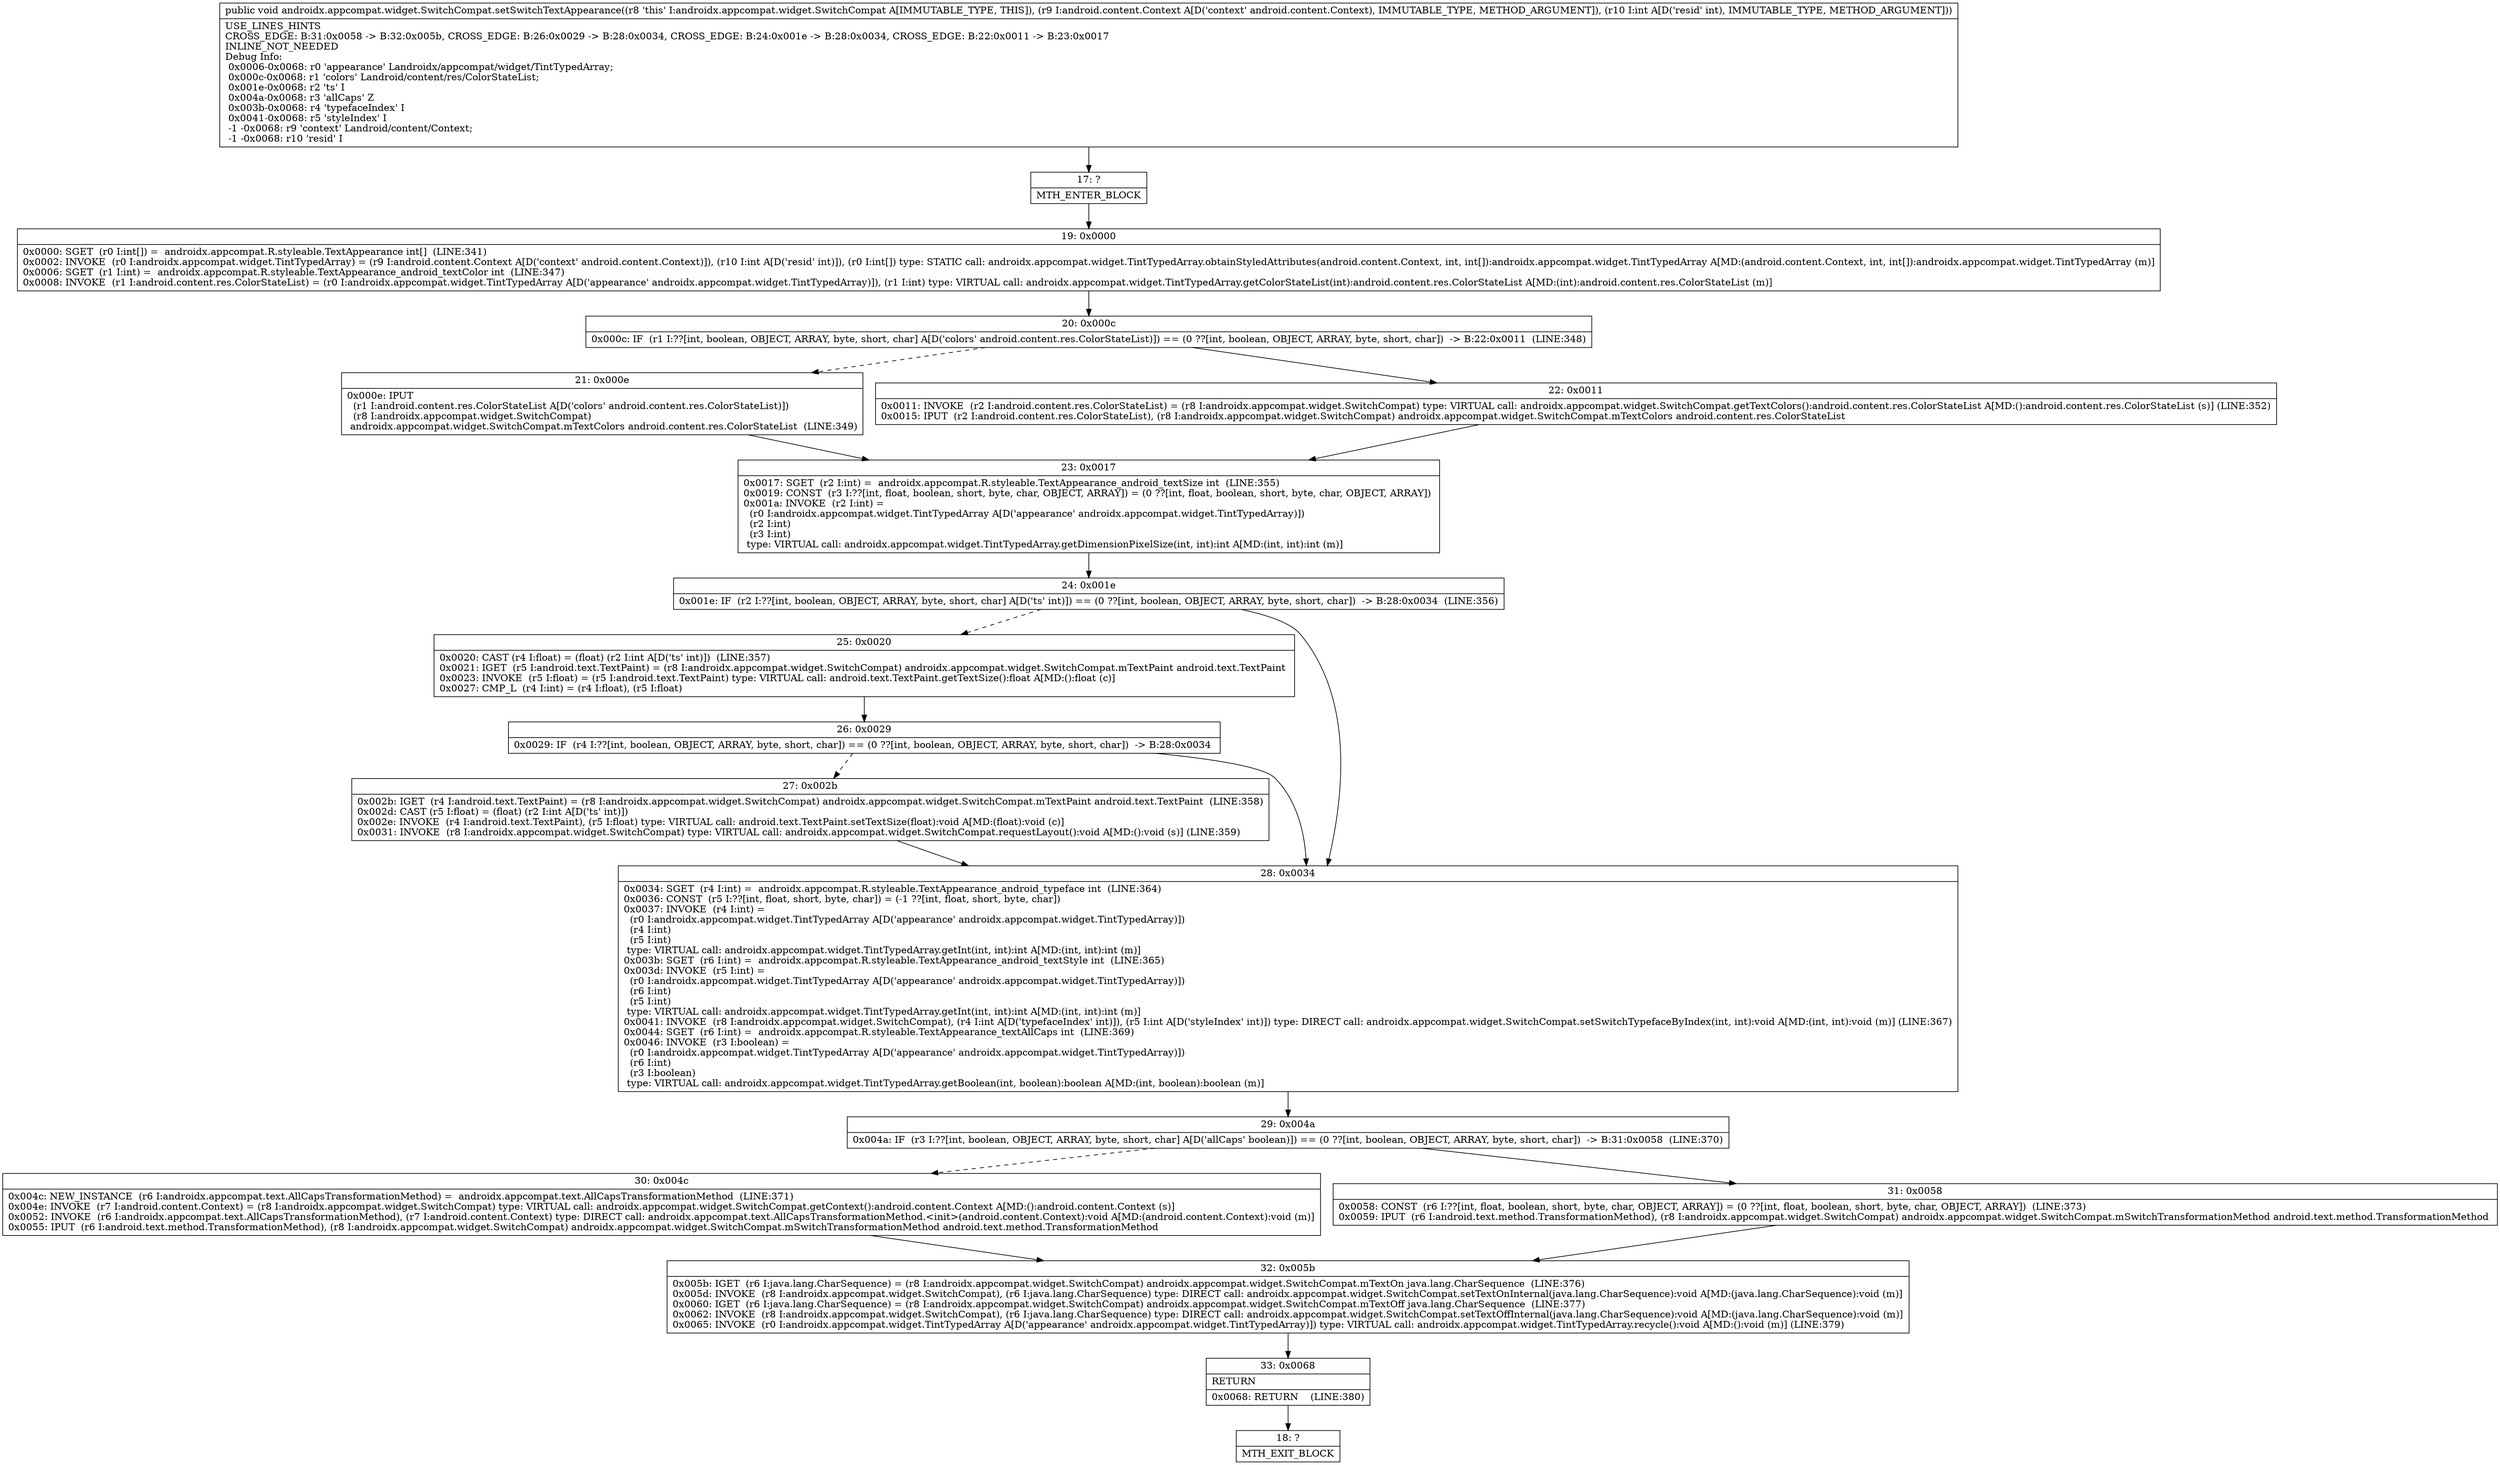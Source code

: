 digraph "CFG forandroidx.appcompat.widget.SwitchCompat.setSwitchTextAppearance(Landroid\/content\/Context;I)V" {
Node_17 [shape=record,label="{17\:\ ?|MTH_ENTER_BLOCK\l}"];
Node_19 [shape=record,label="{19\:\ 0x0000|0x0000: SGET  (r0 I:int[]) =  androidx.appcompat.R.styleable.TextAppearance int[]  (LINE:341)\l0x0002: INVOKE  (r0 I:androidx.appcompat.widget.TintTypedArray) = (r9 I:android.content.Context A[D('context' android.content.Context)]), (r10 I:int A[D('resid' int)]), (r0 I:int[]) type: STATIC call: androidx.appcompat.widget.TintTypedArray.obtainStyledAttributes(android.content.Context, int, int[]):androidx.appcompat.widget.TintTypedArray A[MD:(android.content.Context, int, int[]):androidx.appcompat.widget.TintTypedArray (m)]\l0x0006: SGET  (r1 I:int) =  androidx.appcompat.R.styleable.TextAppearance_android_textColor int  (LINE:347)\l0x0008: INVOKE  (r1 I:android.content.res.ColorStateList) = (r0 I:androidx.appcompat.widget.TintTypedArray A[D('appearance' androidx.appcompat.widget.TintTypedArray)]), (r1 I:int) type: VIRTUAL call: androidx.appcompat.widget.TintTypedArray.getColorStateList(int):android.content.res.ColorStateList A[MD:(int):android.content.res.ColorStateList (m)]\l}"];
Node_20 [shape=record,label="{20\:\ 0x000c|0x000c: IF  (r1 I:??[int, boolean, OBJECT, ARRAY, byte, short, char] A[D('colors' android.content.res.ColorStateList)]) == (0 ??[int, boolean, OBJECT, ARRAY, byte, short, char])  \-\> B:22:0x0011  (LINE:348)\l}"];
Node_21 [shape=record,label="{21\:\ 0x000e|0x000e: IPUT  \l  (r1 I:android.content.res.ColorStateList A[D('colors' android.content.res.ColorStateList)])\l  (r8 I:androidx.appcompat.widget.SwitchCompat)\l androidx.appcompat.widget.SwitchCompat.mTextColors android.content.res.ColorStateList  (LINE:349)\l}"];
Node_23 [shape=record,label="{23\:\ 0x0017|0x0017: SGET  (r2 I:int) =  androidx.appcompat.R.styleable.TextAppearance_android_textSize int  (LINE:355)\l0x0019: CONST  (r3 I:??[int, float, boolean, short, byte, char, OBJECT, ARRAY]) = (0 ??[int, float, boolean, short, byte, char, OBJECT, ARRAY]) \l0x001a: INVOKE  (r2 I:int) = \l  (r0 I:androidx.appcompat.widget.TintTypedArray A[D('appearance' androidx.appcompat.widget.TintTypedArray)])\l  (r2 I:int)\l  (r3 I:int)\l type: VIRTUAL call: androidx.appcompat.widget.TintTypedArray.getDimensionPixelSize(int, int):int A[MD:(int, int):int (m)]\l}"];
Node_24 [shape=record,label="{24\:\ 0x001e|0x001e: IF  (r2 I:??[int, boolean, OBJECT, ARRAY, byte, short, char] A[D('ts' int)]) == (0 ??[int, boolean, OBJECT, ARRAY, byte, short, char])  \-\> B:28:0x0034  (LINE:356)\l}"];
Node_25 [shape=record,label="{25\:\ 0x0020|0x0020: CAST (r4 I:float) = (float) (r2 I:int A[D('ts' int)])  (LINE:357)\l0x0021: IGET  (r5 I:android.text.TextPaint) = (r8 I:androidx.appcompat.widget.SwitchCompat) androidx.appcompat.widget.SwitchCompat.mTextPaint android.text.TextPaint \l0x0023: INVOKE  (r5 I:float) = (r5 I:android.text.TextPaint) type: VIRTUAL call: android.text.TextPaint.getTextSize():float A[MD:():float (c)]\l0x0027: CMP_L  (r4 I:int) = (r4 I:float), (r5 I:float) \l}"];
Node_26 [shape=record,label="{26\:\ 0x0029|0x0029: IF  (r4 I:??[int, boolean, OBJECT, ARRAY, byte, short, char]) == (0 ??[int, boolean, OBJECT, ARRAY, byte, short, char])  \-\> B:28:0x0034 \l}"];
Node_27 [shape=record,label="{27\:\ 0x002b|0x002b: IGET  (r4 I:android.text.TextPaint) = (r8 I:androidx.appcompat.widget.SwitchCompat) androidx.appcompat.widget.SwitchCompat.mTextPaint android.text.TextPaint  (LINE:358)\l0x002d: CAST (r5 I:float) = (float) (r2 I:int A[D('ts' int)]) \l0x002e: INVOKE  (r4 I:android.text.TextPaint), (r5 I:float) type: VIRTUAL call: android.text.TextPaint.setTextSize(float):void A[MD:(float):void (c)]\l0x0031: INVOKE  (r8 I:androidx.appcompat.widget.SwitchCompat) type: VIRTUAL call: androidx.appcompat.widget.SwitchCompat.requestLayout():void A[MD:():void (s)] (LINE:359)\l}"];
Node_28 [shape=record,label="{28\:\ 0x0034|0x0034: SGET  (r4 I:int) =  androidx.appcompat.R.styleable.TextAppearance_android_typeface int  (LINE:364)\l0x0036: CONST  (r5 I:??[int, float, short, byte, char]) = (\-1 ??[int, float, short, byte, char]) \l0x0037: INVOKE  (r4 I:int) = \l  (r0 I:androidx.appcompat.widget.TintTypedArray A[D('appearance' androidx.appcompat.widget.TintTypedArray)])\l  (r4 I:int)\l  (r5 I:int)\l type: VIRTUAL call: androidx.appcompat.widget.TintTypedArray.getInt(int, int):int A[MD:(int, int):int (m)]\l0x003b: SGET  (r6 I:int) =  androidx.appcompat.R.styleable.TextAppearance_android_textStyle int  (LINE:365)\l0x003d: INVOKE  (r5 I:int) = \l  (r0 I:androidx.appcompat.widget.TintTypedArray A[D('appearance' androidx.appcompat.widget.TintTypedArray)])\l  (r6 I:int)\l  (r5 I:int)\l type: VIRTUAL call: androidx.appcompat.widget.TintTypedArray.getInt(int, int):int A[MD:(int, int):int (m)]\l0x0041: INVOKE  (r8 I:androidx.appcompat.widget.SwitchCompat), (r4 I:int A[D('typefaceIndex' int)]), (r5 I:int A[D('styleIndex' int)]) type: DIRECT call: androidx.appcompat.widget.SwitchCompat.setSwitchTypefaceByIndex(int, int):void A[MD:(int, int):void (m)] (LINE:367)\l0x0044: SGET  (r6 I:int) =  androidx.appcompat.R.styleable.TextAppearance_textAllCaps int  (LINE:369)\l0x0046: INVOKE  (r3 I:boolean) = \l  (r0 I:androidx.appcompat.widget.TintTypedArray A[D('appearance' androidx.appcompat.widget.TintTypedArray)])\l  (r6 I:int)\l  (r3 I:boolean)\l type: VIRTUAL call: androidx.appcompat.widget.TintTypedArray.getBoolean(int, boolean):boolean A[MD:(int, boolean):boolean (m)]\l}"];
Node_29 [shape=record,label="{29\:\ 0x004a|0x004a: IF  (r3 I:??[int, boolean, OBJECT, ARRAY, byte, short, char] A[D('allCaps' boolean)]) == (0 ??[int, boolean, OBJECT, ARRAY, byte, short, char])  \-\> B:31:0x0058  (LINE:370)\l}"];
Node_30 [shape=record,label="{30\:\ 0x004c|0x004c: NEW_INSTANCE  (r6 I:androidx.appcompat.text.AllCapsTransformationMethod) =  androidx.appcompat.text.AllCapsTransformationMethod  (LINE:371)\l0x004e: INVOKE  (r7 I:android.content.Context) = (r8 I:androidx.appcompat.widget.SwitchCompat) type: VIRTUAL call: androidx.appcompat.widget.SwitchCompat.getContext():android.content.Context A[MD:():android.content.Context (s)]\l0x0052: INVOKE  (r6 I:androidx.appcompat.text.AllCapsTransformationMethod), (r7 I:android.content.Context) type: DIRECT call: androidx.appcompat.text.AllCapsTransformationMethod.\<init\>(android.content.Context):void A[MD:(android.content.Context):void (m)]\l0x0055: IPUT  (r6 I:android.text.method.TransformationMethod), (r8 I:androidx.appcompat.widget.SwitchCompat) androidx.appcompat.widget.SwitchCompat.mSwitchTransformationMethod android.text.method.TransformationMethod \l}"];
Node_32 [shape=record,label="{32\:\ 0x005b|0x005b: IGET  (r6 I:java.lang.CharSequence) = (r8 I:androidx.appcompat.widget.SwitchCompat) androidx.appcompat.widget.SwitchCompat.mTextOn java.lang.CharSequence  (LINE:376)\l0x005d: INVOKE  (r8 I:androidx.appcompat.widget.SwitchCompat), (r6 I:java.lang.CharSequence) type: DIRECT call: androidx.appcompat.widget.SwitchCompat.setTextOnInternal(java.lang.CharSequence):void A[MD:(java.lang.CharSequence):void (m)]\l0x0060: IGET  (r6 I:java.lang.CharSequence) = (r8 I:androidx.appcompat.widget.SwitchCompat) androidx.appcompat.widget.SwitchCompat.mTextOff java.lang.CharSequence  (LINE:377)\l0x0062: INVOKE  (r8 I:androidx.appcompat.widget.SwitchCompat), (r6 I:java.lang.CharSequence) type: DIRECT call: androidx.appcompat.widget.SwitchCompat.setTextOffInternal(java.lang.CharSequence):void A[MD:(java.lang.CharSequence):void (m)]\l0x0065: INVOKE  (r0 I:androidx.appcompat.widget.TintTypedArray A[D('appearance' androidx.appcompat.widget.TintTypedArray)]) type: VIRTUAL call: androidx.appcompat.widget.TintTypedArray.recycle():void A[MD:():void (m)] (LINE:379)\l}"];
Node_33 [shape=record,label="{33\:\ 0x0068|RETURN\l|0x0068: RETURN    (LINE:380)\l}"];
Node_18 [shape=record,label="{18\:\ ?|MTH_EXIT_BLOCK\l}"];
Node_31 [shape=record,label="{31\:\ 0x0058|0x0058: CONST  (r6 I:??[int, float, boolean, short, byte, char, OBJECT, ARRAY]) = (0 ??[int, float, boolean, short, byte, char, OBJECT, ARRAY])  (LINE:373)\l0x0059: IPUT  (r6 I:android.text.method.TransformationMethod), (r8 I:androidx.appcompat.widget.SwitchCompat) androidx.appcompat.widget.SwitchCompat.mSwitchTransformationMethod android.text.method.TransformationMethod \l}"];
Node_22 [shape=record,label="{22\:\ 0x0011|0x0011: INVOKE  (r2 I:android.content.res.ColorStateList) = (r8 I:androidx.appcompat.widget.SwitchCompat) type: VIRTUAL call: androidx.appcompat.widget.SwitchCompat.getTextColors():android.content.res.ColorStateList A[MD:():android.content.res.ColorStateList (s)] (LINE:352)\l0x0015: IPUT  (r2 I:android.content.res.ColorStateList), (r8 I:androidx.appcompat.widget.SwitchCompat) androidx.appcompat.widget.SwitchCompat.mTextColors android.content.res.ColorStateList \l}"];
MethodNode[shape=record,label="{public void androidx.appcompat.widget.SwitchCompat.setSwitchTextAppearance((r8 'this' I:androidx.appcompat.widget.SwitchCompat A[IMMUTABLE_TYPE, THIS]), (r9 I:android.content.Context A[D('context' android.content.Context), IMMUTABLE_TYPE, METHOD_ARGUMENT]), (r10 I:int A[D('resid' int), IMMUTABLE_TYPE, METHOD_ARGUMENT]))  | USE_LINES_HINTS\lCROSS_EDGE: B:31:0x0058 \-\> B:32:0x005b, CROSS_EDGE: B:26:0x0029 \-\> B:28:0x0034, CROSS_EDGE: B:24:0x001e \-\> B:28:0x0034, CROSS_EDGE: B:22:0x0011 \-\> B:23:0x0017\lINLINE_NOT_NEEDED\lDebug Info:\l  0x0006\-0x0068: r0 'appearance' Landroidx\/appcompat\/widget\/TintTypedArray;\l  0x000c\-0x0068: r1 'colors' Landroid\/content\/res\/ColorStateList;\l  0x001e\-0x0068: r2 'ts' I\l  0x004a\-0x0068: r3 'allCaps' Z\l  0x003b\-0x0068: r4 'typefaceIndex' I\l  0x0041\-0x0068: r5 'styleIndex' I\l  \-1 \-0x0068: r9 'context' Landroid\/content\/Context;\l  \-1 \-0x0068: r10 'resid' I\l}"];
MethodNode -> Node_17;Node_17 -> Node_19;
Node_19 -> Node_20;
Node_20 -> Node_21[style=dashed];
Node_20 -> Node_22;
Node_21 -> Node_23;
Node_23 -> Node_24;
Node_24 -> Node_25[style=dashed];
Node_24 -> Node_28;
Node_25 -> Node_26;
Node_26 -> Node_27[style=dashed];
Node_26 -> Node_28;
Node_27 -> Node_28;
Node_28 -> Node_29;
Node_29 -> Node_30[style=dashed];
Node_29 -> Node_31;
Node_30 -> Node_32;
Node_32 -> Node_33;
Node_33 -> Node_18;
Node_31 -> Node_32;
Node_22 -> Node_23;
}

